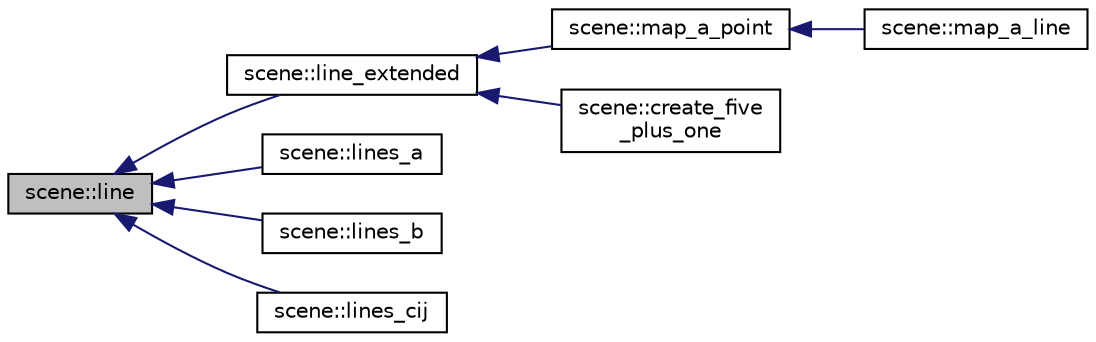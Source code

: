 digraph "scene::line"
{
  edge [fontname="Helvetica",fontsize="10",labelfontname="Helvetica",labelfontsize="10"];
  node [fontname="Helvetica",fontsize="10",shape=record];
  rankdir="LR";
  Node227 [label="scene::line",height=0.2,width=0.4,color="black", fillcolor="grey75", style="filled", fontcolor="black"];
  Node227 -> Node228 [dir="back",color="midnightblue",fontsize="10",style="solid",fontname="Helvetica"];
  Node228 [label="scene::line_extended",height=0.2,width=0.4,color="black", fillcolor="white", style="filled",URL="$df/db1/classscene.html#a207ab8471e540d06a5de67d9d6142108"];
  Node228 -> Node229 [dir="back",color="midnightblue",fontsize="10",style="solid",fontname="Helvetica"];
  Node229 [label="scene::map_a_point",height=0.2,width=0.4,color="black", fillcolor="white", style="filled",URL="$df/db1/classscene.html#ac7e207e5fe33cc2f3c163d46a5b2ee44"];
  Node229 -> Node230 [dir="back",color="midnightblue",fontsize="10",style="solid",fontname="Helvetica"];
  Node230 [label="scene::map_a_line",height=0.2,width=0.4,color="black", fillcolor="white", style="filled",URL="$df/db1/classscene.html#a6e267a2f290520e5011bc9d86faca156"];
  Node228 -> Node231 [dir="back",color="midnightblue",fontsize="10",style="solid",fontname="Helvetica"];
  Node231 [label="scene::create_five\l_plus_one",height=0.2,width=0.4,color="black", fillcolor="white", style="filled",URL="$df/db1/classscene.html#a4146e2b4829edcc41af9adf68af7d774"];
  Node227 -> Node232 [dir="back",color="midnightblue",fontsize="10",style="solid",fontname="Helvetica"];
  Node232 [label="scene::lines_a",height=0.2,width=0.4,color="black", fillcolor="white", style="filled",URL="$df/db1/classscene.html#a268314d52d2ef0794e618ffbeeade33b"];
  Node227 -> Node233 [dir="back",color="midnightblue",fontsize="10",style="solid",fontname="Helvetica"];
  Node233 [label="scene::lines_b",height=0.2,width=0.4,color="black", fillcolor="white", style="filled",URL="$df/db1/classscene.html#a847f2c7d37da70b1d633d3085c503eca"];
  Node227 -> Node234 [dir="back",color="midnightblue",fontsize="10",style="solid",fontname="Helvetica"];
  Node234 [label="scene::lines_cij",height=0.2,width=0.4,color="black", fillcolor="white", style="filled",URL="$df/db1/classscene.html#a1a3969a0a428b60436ee3c4809f32de8"];
}
